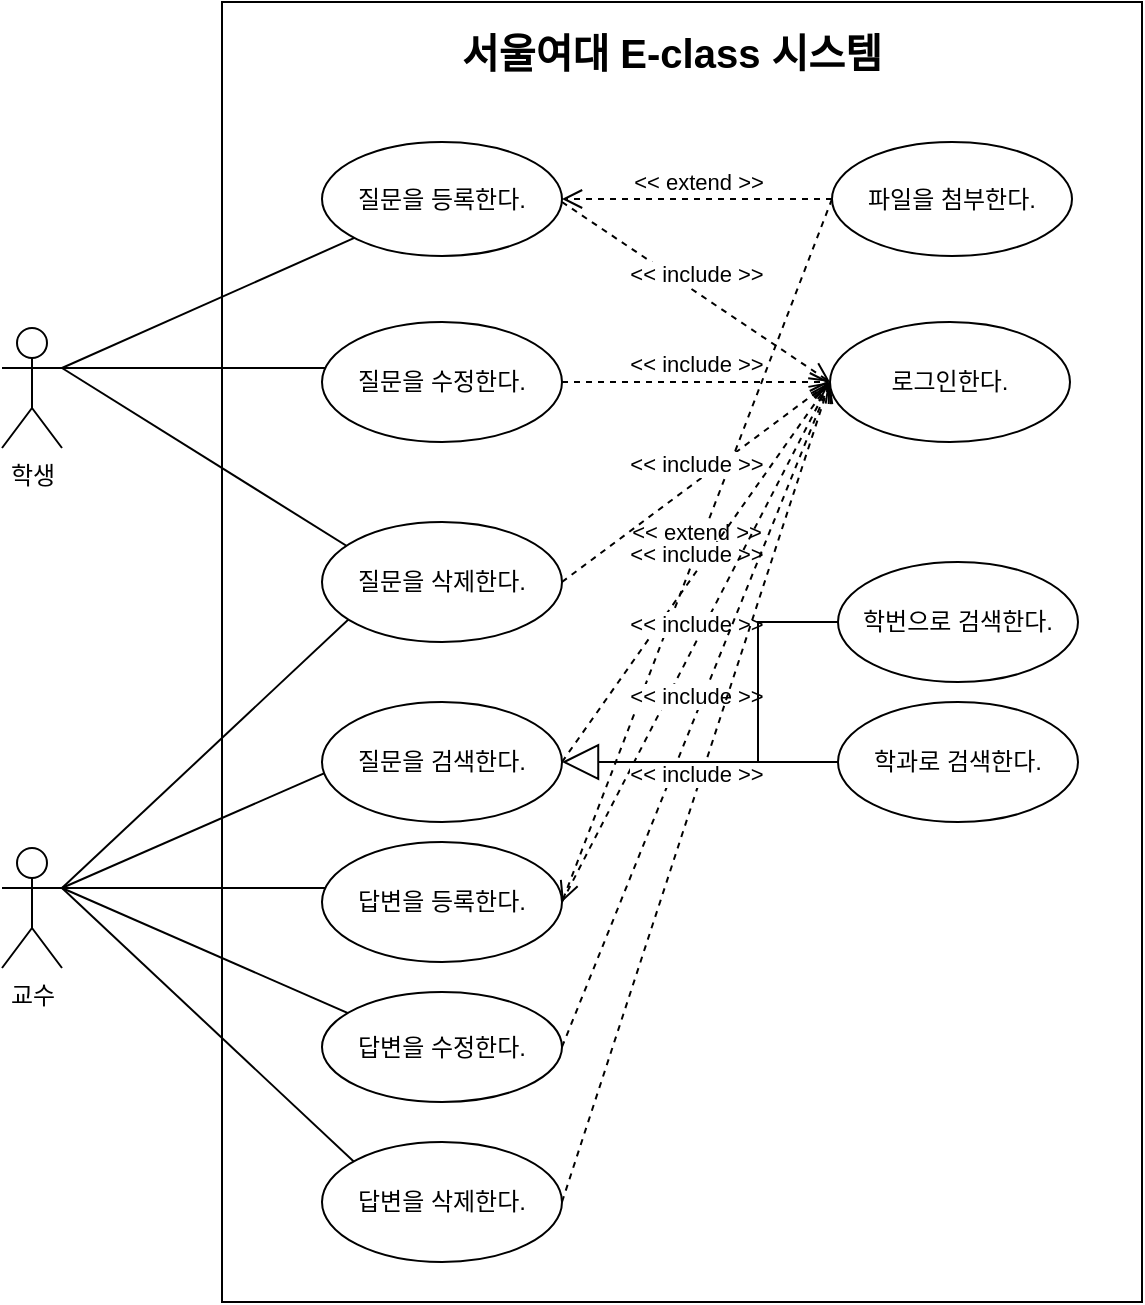<mxfile version="14.6.11" type="github">
  <diagram id="xFNOrWiRcgRYx5PrVdhh" name="Page-1">
    <mxGraphModel dx="1038" dy="548" grid="1" gridSize="10" guides="1" tooltips="1" connect="1" arrows="1" fold="1" page="1" pageScale="1" pageWidth="827" pageHeight="1169" math="0" shadow="0">
      <root>
        <mxCell id="0" />
        <mxCell id="1" parent="0" />
        <mxCell id="tzKKWCPiVwri3gs895Ib-43" value="" style="rounded=0;whiteSpace=wrap;html=1;" vertex="1" parent="1">
          <mxGeometry x="200" y="40" width="460" height="650" as="geometry" />
        </mxCell>
        <mxCell id="tzKKWCPiVwri3gs895Ib-1" value="학생" style="shape=umlActor;verticalLabelPosition=bottom;verticalAlign=top;html=1;outlineConnect=0;" vertex="1" parent="1">
          <mxGeometry x="90" y="203" width="30" height="60" as="geometry" />
        </mxCell>
        <mxCell id="tzKKWCPiVwri3gs895Ib-3" value="교수" style="shape=umlActor;verticalLabelPosition=bottom;verticalAlign=top;html=1;outlineConnect=0;" vertex="1" parent="1">
          <mxGeometry x="90" y="463" width="30" height="60" as="geometry" />
        </mxCell>
        <mxCell id="tzKKWCPiVwri3gs895Ib-4" value="" style="endArrow=none;html=1;" edge="1" parent="1" target="tzKKWCPiVwri3gs895Ib-12">
          <mxGeometry width="50" height="50" relative="1" as="geometry">
            <mxPoint x="120" y="223" as="sourcePoint" />
            <mxPoint x="280" y="123" as="targetPoint" />
          </mxGeometry>
        </mxCell>
        <mxCell id="tzKKWCPiVwri3gs895Ib-5" value="" style="endArrow=none;html=1;" edge="1" parent="1">
          <mxGeometry width="50" height="50" relative="1" as="geometry">
            <mxPoint x="120" y="223" as="sourcePoint" />
            <mxPoint x="280" y="223" as="targetPoint" />
          </mxGeometry>
        </mxCell>
        <mxCell id="tzKKWCPiVwri3gs895Ib-6" value="" style="endArrow=none;html=1;" edge="1" parent="1">
          <mxGeometry width="50" height="50" relative="1" as="geometry">
            <mxPoint x="120" y="223" as="sourcePoint" />
            <mxPoint x="280" y="323" as="targetPoint" />
          </mxGeometry>
        </mxCell>
        <mxCell id="tzKKWCPiVwri3gs895Ib-7" value="" style="endArrow=none;html=1;" edge="1" parent="1">
          <mxGeometry width="50" height="50" relative="1" as="geometry">
            <mxPoint x="120" y="483" as="sourcePoint" />
            <mxPoint x="280" y="333" as="targetPoint" />
          </mxGeometry>
        </mxCell>
        <mxCell id="tzKKWCPiVwri3gs895Ib-8" value="" style="endArrow=none;html=1;" edge="1" parent="1">
          <mxGeometry width="50" height="50" relative="1" as="geometry">
            <mxPoint x="120" y="483" as="sourcePoint" />
            <mxPoint x="280" y="413" as="targetPoint" />
          </mxGeometry>
        </mxCell>
        <mxCell id="tzKKWCPiVwri3gs895Ib-9" value="" style="endArrow=none;html=1;" edge="1" parent="1">
          <mxGeometry width="50" height="50" relative="1" as="geometry">
            <mxPoint x="120" y="483" as="sourcePoint" />
            <mxPoint x="280" y="483" as="targetPoint" />
          </mxGeometry>
        </mxCell>
        <mxCell id="tzKKWCPiVwri3gs895Ib-10" value="" style="endArrow=none;html=1;" edge="1" parent="1">
          <mxGeometry width="50" height="50" relative="1" as="geometry">
            <mxPoint x="120" y="483" as="sourcePoint" />
            <mxPoint x="280" y="553" as="targetPoint" />
          </mxGeometry>
        </mxCell>
        <mxCell id="tzKKWCPiVwri3gs895Ib-11" value="" style="endArrow=none;html=1;" edge="1" parent="1">
          <mxGeometry width="50" height="50" relative="1" as="geometry">
            <mxPoint x="120" y="483" as="sourcePoint" />
            <mxPoint x="280" y="633" as="targetPoint" />
          </mxGeometry>
        </mxCell>
        <mxCell id="tzKKWCPiVwri3gs895Ib-12" value="질문을 등록한다." style="ellipse;whiteSpace=wrap;html=1;" vertex="1" parent="1">
          <mxGeometry x="250" y="110" width="120" height="57" as="geometry" />
        </mxCell>
        <mxCell id="tzKKWCPiVwri3gs895Ib-13" value="질문을 수정한다." style="ellipse;whiteSpace=wrap;html=1;" vertex="1" parent="1">
          <mxGeometry x="250" y="200" width="120" height="60" as="geometry" />
        </mxCell>
        <mxCell id="tzKKWCPiVwri3gs895Ib-15" value="질문을 삭제한다." style="ellipse;whiteSpace=wrap;html=1;" vertex="1" parent="1">
          <mxGeometry x="250" y="300" width="120" height="60" as="geometry" />
        </mxCell>
        <mxCell id="tzKKWCPiVwri3gs895Ib-16" value="질문을 검색한다." style="ellipse;whiteSpace=wrap;html=1;" vertex="1" parent="1">
          <mxGeometry x="250" y="390" width="120" height="60" as="geometry" />
        </mxCell>
        <mxCell id="tzKKWCPiVwri3gs895Ib-18" value="답변을 등록한다." style="ellipse;whiteSpace=wrap;html=1;" vertex="1" parent="1">
          <mxGeometry x="250" y="460" width="120" height="60" as="geometry" />
        </mxCell>
        <mxCell id="tzKKWCPiVwri3gs895Ib-19" value="답변을 수정한다." style="ellipse;whiteSpace=wrap;html=1;" vertex="1" parent="1">
          <mxGeometry x="250" y="535" width="120" height="55" as="geometry" />
        </mxCell>
        <mxCell id="tzKKWCPiVwri3gs895Ib-20" value="답변을 삭제한다." style="ellipse;whiteSpace=wrap;html=1;" vertex="1" parent="1">
          <mxGeometry x="250" y="610" width="120" height="60" as="geometry" />
        </mxCell>
        <mxCell id="tzKKWCPiVwri3gs895Ib-21" value="파일을 첨부한다." style="ellipse;whiteSpace=wrap;html=1;" vertex="1" parent="1">
          <mxGeometry x="505" y="110" width="120" height="57" as="geometry" />
        </mxCell>
        <mxCell id="tzKKWCPiVwri3gs895Ib-25" value="&amp;lt;&amp;lt; extend &amp;gt;&amp;gt;" style="html=1;verticalAlign=bottom;endArrow=open;dashed=1;endSize=8;exitX=0;exitY=0.5;exitDx=0;exitDy=0;entryX=1;entryY=0.5;entryDx=0;entryDy=0;" edge="1" parent="1" source="tzKKWCPiVwri3gs895Ib-21" target="tzKKWCPiVwri3gs895Ib-12">
          <mxGeometry relative="1" as="geometry">
            <mxPoint x="454" y="240" as="sourcePoint" />
            <mxPoint x="374" y="240" as="targetPoint" />
          </mxGeometry>
        </mxCell>
        <mxCell id="tzKKWCPiVwri3gs895Ib-26" value="&amp;lt;&amp;lt; extend &amp;gt;&amp;gt;" style="html=1;verticalAlign=bottom;endArrow=open;dashed=1;endSize=8;exitX=0;exitY=0.5;exitDx=0;exitDy=0;entryX=1;entryY=0.5;entryDx=0;entryDy=0;" edge="1" parent="1" source="tzKKWCPiVwri3gs895Ib-21" target="tzKKWCPiVwri3gs895Ib-18">
          <mxGeometry relative="1" as="geometry">
            <mxPoint x="560" y="350" as="sourcePoint" />
            <mxPoint x="480" y="350" as="targetPoint" />
          </mxGeometry>
        </mxCell>
        <mxCell id="tzKKWCPiVwri3gs895Ib-27" value="&amp;lt;&amp;lt; include &amp;gt;&amp;gt;" style="html=1;verticalAlign=bottom;endArrow=open;dashed=1;endSize=8;entryX=0;entryY=0.5;entryDx=0;entryDy=0;" edge="1" parent="1" target="tzKKWCPiVwri3gs895Ib-28">
          <mxGeometry relative="1" as="geometry">
            <mxPoint x="370" y="140" as="sourcePoint" />
            <mxPoint x="480" y="350" as="targetPoint" />
          </mxGeometry>
        </mxCell>
        <mxCell id="tzKKWCPiVwri3gs895Ib-28" value="로그인한다." style="ellipse;whiteSpace=wrap;html=1;" vertex="1" parent="1">
          <mxGeometry x="504" y="200" width="120" height="60" as="geometry" />
        </mxCell>
        <mxCell id="tzKKWCPiVwri3gs895Ib-29" value="&amp;lt;&amp;lt; include &amp;gt;&amp;gt;" style="html=1;verticalAlign=bottom;endArrow=open;dashed=1;endSize=8;exitX=1;exitY=0.5;exitDx=0;exitDy=0;entryX=0;entryY=0.5;entryDx=0;entryDy=0;" edge="1" parent="1" source="tzKKWCPiVwri3gs895Ib-13" target="tzKKWCPiVwri3gs895Ib-28">
          <mxGeometry relative="1" as="geometry">
            <mxPoint x="560" y="350" as="sourcePoint" />
            <mxPoint x="480" y="350" as="targetPoint" />
          </mxGeometry>
        </mxCell>
        <mxCell id="tzKKWCPiVwri3gs895Ib-30" value="&amp;lt;&amp;lt; include &amp;gt;&amp;gt;" style="html=1;verticalAlign=bottom;endArrow=open;dashed=1;endSize=8;exitX=1;exitY=0.5;exitDx=0;exitDy=0;entryX=0;entryY=0.5;entryDx=0;entryDy=0;" edge="1" parent="1" source="tzKKWCPiVwri3gs895Ib-15" target="tzKKWCPiVwri3gs895Ib-28">
          <mxGeometry relative="1" as="geometry">
            <mxPoint x="560" y="350" as="sourcePoint" />
            <mxPoint x="470" y="230" as="targetPoint" />
          </mxGeometry>
        </mxCell>
        <mxCell id="tzKKWCPiVwri3gs895Ib-31" value="&amp;lt;&amp;lt; include &amp;gt;&amp;gt;" style="html=1;verticalAlign=bottom;endArrow=open;dashed=1;endSize=8;exitX=1;exitY=0.5;exitDx=0;exitDy=0;entryX=0;entryY=0.5;entryDx=0;entryDy=0;" edge="1" parent="1" source="tzKKWCPiVwri3gs895Ib-16" target="tzKKWCPiVwri3gs895Ib-28">
          <mxGeometry relative="1" as="geometry">
            <mxPoint x="560" y="350" as="sourcePoint" />
            <mxPoint x="480" y="350" as="targetPoint" />
          </mxGeometry>
        </mxCell>
        <mxCell id="tzKKWCPiVwri3gs895Ib-32" value="&amp;lt;&amp;lt; include &amp;gt;&amp;gt;" style="html=1;verticalAlign=bottom;endArrow=open;dashed=1;endSize=8;exitX=1;exitY=0.5;exitDx=0;exitDy=0;entryX=0;entryY=0.5;entryDx=0;entryDy=0;" edge="1" parent="1" source="tzKKWCPiVwri3gs895Ib-18" target="tzKKWCPiVwri3gs895Ib-28">
          <mxGeometry relative="1" as="geometry">
            <mxPoint x="560" y="350" as="sourcePoint" />
            <mxPoint x="470" y="230" as="targetPoint" />
          </mxGeometry>
        </mxCell>
        <mxCell id="tzKKWCPiVwri3gs895Ib-33" value="&amp;lt;&amp;lt; include &amp;gt;&amp;gt;" style="html=1;verticalAlign=bottom;endArrow=open;dashed=1;endSize=8;exitX=1;exitY=0.5;exitDx=0;exitDy=0;entryX=0;entryY=0.5;entryDx=0;entryDy=0;" edge="1" parent="1" source="tzKKWCPiVwri3gs895Ib-19" target="tzKKWCPiVwri3gs895Ib-28">
          <mxGeometry relative="1" as="geometry">
            <mxPoint x="560" y="350" as="sourcePoint" />
            <mxPoint x="470" y="230" as="targetPoint" />
          </mxGeometry>
        </mxCell>
        <mxCell id="tzKKWCPiVwri3gs895Ib-34" value="&amp;lt;&amp;lt; include &amp;gt;&amp;gt;" style="html=1;verticalAlign=bottom;endArrow=open;dashed=1;endSize=8;exitX=1;exitY=0.5;exitDx=0;exitDy=0;entryX=0;entryY=0.5;entryDx=0;entryDy=0;" edge="1" parent="1" source="tzKKWCPiVwri3gs895Ib-20" target="tzKKWCPiVwri3gs895Ib-28">
          <mxGeometry relative="1" as="geometry">
            <mxPoint x="560" y="350" as="sourcePoint" />
            <mxPoint x="480" y="350" as="targetPoint" />
          </mxGeometry>
        </mxCell>
        <mxCell id="tzKKWCPiVwri3gs895Ib-35" value="학과로 검색한다." style="ellipse;whiteSpace=wrap;html=1;" vertex="1" parent="1">
          <mxGeometry x="508" y="390" width="120" height="60" as="geometry" />
        </mxCell>
        <mxCell id="tzKKWCPiVwri3gs895Ib-36" value="학번으로 검색한다." style="ellipse;whiteSpace=wrap;html=1;" vertex="1" parent="1">
          <mxGeometry x="508" y="320" width="120" height="60" as="geometry" />
        </mxCell>
        <mxCell id="tzKKWCPiVwri3gs895Ib-37" value="" style="endArrow=block;endSize=16;endFill=0;html=1;exitX=0;exitY=0.5;exitDx=0;exitDy=0;entryX=1;entryY=0.5;entryDx=0;entryDy=0;" edge="1" parent="1" source="tzKKWCPiVwri3gs895Ib-35" target="tzKKWCPiVwri3gs895Ib-16">
          <mxGeometry width="160" relative="1" as="geometry">
            <mxPoint x="478" y="470" as="sourcePoint" />
            <mxPoint x="408" y="420" as="targetPoint" />
          </mxGeometry>
        </mxCell>
        <mxCell id="tzKKWCPiVwri3gs895Ib-40" value="" style="shape=partialRectangle;whiteSpace=wrap;html=1;bottom=0;right=0;fillColor=none;" vertex="1" parent="1">
          <mxGeometry x="468" y="350" width="40" height="70" as="geometry" />
        </mxCell>
        <mxCell id="tzKKWCPiVwri3gs895Ib-44" value="서울여대 E-class 시스템" style="text;html=1;strokeColor=none;fillColor=none;align=center;verticalAlign=middle;whiteSpace=wrap;rounded=0;fontSize=20;fontStyle=1" vertex="1" parent="1">
          <mxGeometry x="200" y="50" width="450" height="30" as="geometry" />
        </mxCell>
      </root>
    </mxGraphModel>
  </diagram>
</mxfile>
